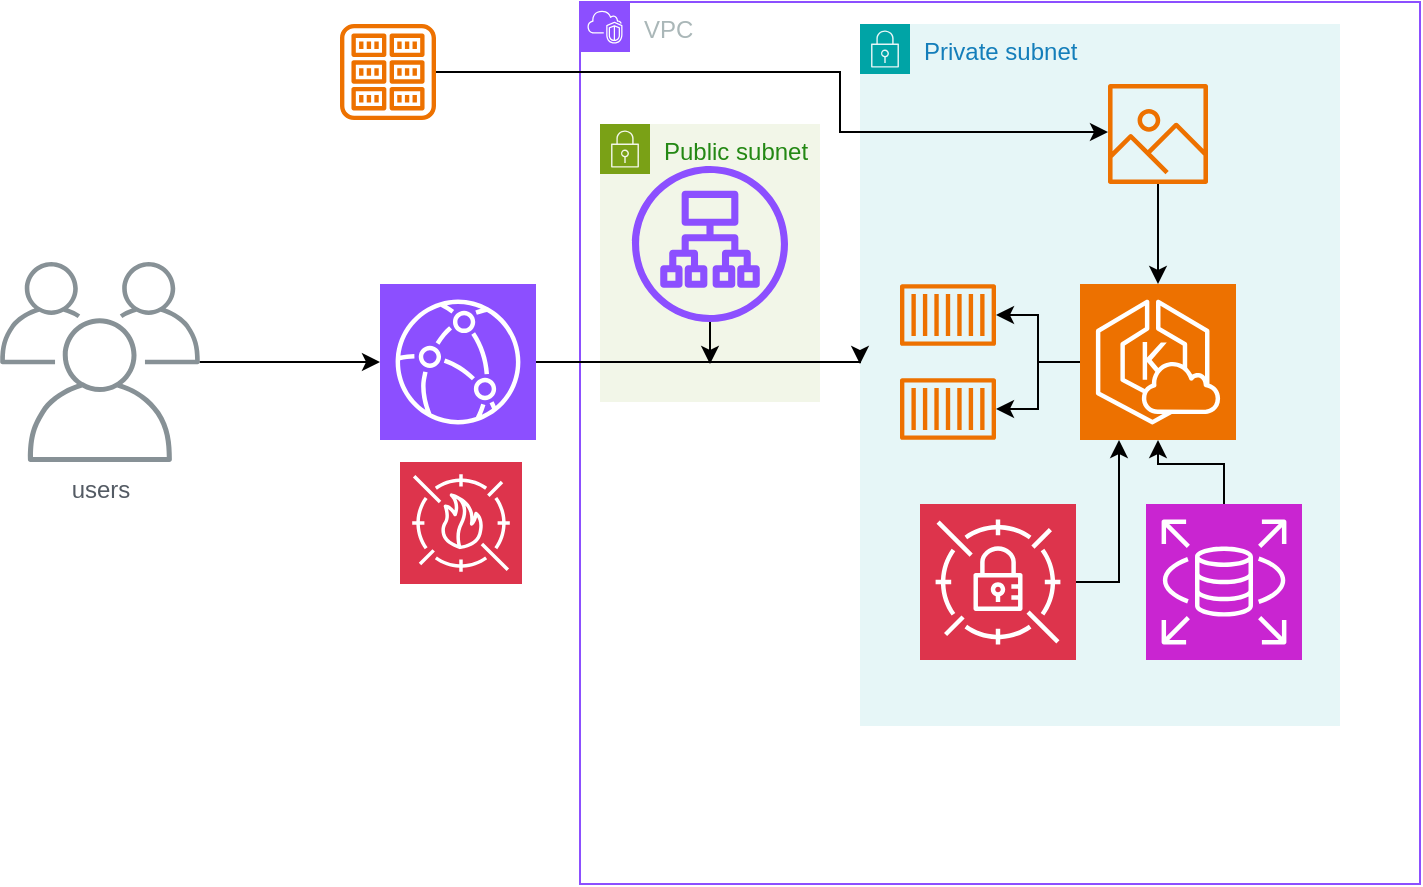<mxfile version="26.1.0">
  <diagram name="Page-1" id="HhcMIBHXNk6MgxZ09Wl_">
    <mxGraphModel dx="1247" dy="753" grid="1" gridSize="10" guides="1" tooltips="1" connect="1" arrows="1" fold="1" page="1" pageScale="1" pageWidth="827" pageHeight="1169" math="0" shadow="0">
      <root>
        <mxCell id="0" />
        <mxCell id="1" parent="0" />
        <mxCell id="f61mD6SyoXB9CqTmOYC6-40" value="VPC" style="points=[[0,0],[0.25,0],[0.5,0],[0.75,0],[1,0],[1,0.25],[1,0.5],[1,0.75],[1,1],[0.75,1],[0.5,1],[0.25,1],[0,1],[0,0.75],[0,0.5],[0,0.25]];outlineConnect=0;gradientColor=none;html=1;whiteSpace=wrap;fontSize=12;fontStyle=0;container=1;pointerEvents=0;collapsible=0;recursiveResize=0;shape=mxgraph.aws4.group;grIcon=mxgraph.aws4.group_vpc2;strokeColor=#8C4FFF;fillColor=none;verticalAlign=top;align=left;spacingLeft=30;fontColor=#AAB7B8;dashed=0;" vertex="1" parent="1">
          <mxGeometry x="380" y="19" width="420" height="441" as="geometry" />
        </mxCell>
        <mxCell id="f61mD6SyoXB9CqTmOYC6-39" value="Private subnet" style="points=[[0,0],[0.25,0],[0.5,0],[0.75,0],[1,0],[1,0.25],[1,0.5],[1,0.75],[1,1],[0.75,1],[0.5,1],[0.25,1],[0,1],[0,0.75],[0,0.5],[0,0.25]];outlineConnect=0;gradientColor=none;html=1;whiteSpace=wrap;fontSize=12;fontStyle=0;container=1;pointerEvents=0;collapsible=0;recursiveResize=0;shape=mxgraph.aws4.group;grIcon=mxgraph.aws4.group_security_group;grStroke=0;strokeColor=#00A4A6;fillColor=#E6F6F7;verticalAlign=top;align=left;spacingLeft=30;fontColor=#147EBA;dashed=0;" vertex="1" parent="f61mD6SyoXB9CqTmOYC6-40">
          <mxGeometry x="140" y="11" width="240" height="351" as="geometry" />
        </mxCell>
        <mxCell id="f61mD6SyoXB9CqTmOYC6-32" value="" style="sketch=0;points=[[0,0,0],[0.25,0,0],[0.5,0,0],[0.75,0,0],[1,0,0],[0,1,0],[0.25,1,0],[0.5,1,0],[0.75,1,0],[1,1,0],[0,0.25,0],[0,0.5,0],[0,0.75,0],[1,0.25,0],[1,0.5,0],[1,0.75,0]];outlineConnect=0;fontColor=#232F3E;fillColor=#DD344C;strokeColor=#ffffff;dashed=0;verticalLabelPosition=bottom;verticalAlign=top;align=center;html=1;fontSize=12;fontStyle=0;aspect=fixed;shape=mxgraph.aws4.resourceIcon;resIcon=mxgraph.aws4.secrets_manager;" vertex="1" parent="f61mD6SyoXB9CqTmOYC6-39">
          <mxGeometry x="30" y="240" width="78" height="78" as="geometry" />
        </mxCell>
        <mxCell id="f61mD6SyoXB9CqTmOYC6-30" value="" style="sketch=0;points=[[0,0,0],[0.25,0,0],[0.5,0,0],[0.75,0,0],[1,0,0],[0,1,0],[0.25,1,0],[0.5,1,0],[0.75,1,0],[1,1,0],[0,0.25,0],[0,0.5,0],[0,0.75,0],[1,0.25,0],[1,0.5,0],[1,0.75,0]];outlineConnect=0;fontColor=#232F3E;fillColor=#C925D1;strokeColor=#ffffff;dashed=0;verticalLabelPosition=bottom;verticalAlign=top;align=center;html=1;fontSize=12;fontStyle=0;aspect=fixed;shape=mxgraph.aws4.resourceIcon;resIcon=mxgraph.aws4.rds;" vertex="1" parent="f61mD6SyoXB9CqTmOYC6-39">
          <mxGeometry x="143" y="240" width="78" height="78" as="geometry" />
        </mxCell>
        <mxCell id="f61mD6SyoXB9CqTmOYC6-29" value="" style="sketch=0;outlineConnect=0;fontColor=#232F3E;gradientColor=none;fillColor=#ED7100;strokeColor=none;dashed=0;verticalLabelPosition=bottom;verticalAlign=top;align=center;html=1;fontSize=12;fontStyle=0;aspect=fixed;pointerEvents=1;shape=mxgraph.aws4.container_registry_image;" vertex="1" parent="f61mD6SyoXB9CqTmOYC6-39">
          <mxGeometry x="124" y="30" width="50" height="50" as="geometry" />
        </mxCell>
        <mxCell id="f61mD6SyoXB9CqTmOYC6-37" value="Public subnet" style="points=[[0,0],[0.25,0],[0.5,0],[0.75,0],[1,0],[1,0.25],[1,0.5],[1,0.75],[1,1],[0.75,1],[0.5,1],[0.25,1],[0,1],[0,0.75],[0,0.5],[0,0.25]];outlineConnect=0;gradientColor=none;html=1;whiteSpace=wrap;fontSize=12;fontStyle=0;container=1;pointerEvents=0;collapsible=0;recursiveResize=0;shape=mxgraph.aws4.group;grIcon=mxgraph.aws4.group_security_group;grStroke=0;strokeColor=#7AA116;fillColor=#F2F6E8;verticalAlign=top;align=left;spacingLeft=30;fontColor=#248814;dashed=0;" vertex="1" parent="f61mD6SyoXB9CqTmOYC6-40">
          <mxGeometry x="10" y="61" width="110" height="139" as="geometry" />
        </mxCell>
        <mxCell id="f61mD6SyoXB9CqTmOYC6-53" style="edgeStyle=orthogonalEdgeStyle;rounded=0;orthogonalLoop=1;jettySize=auto;html=1;" edge="1" parent="f61mD6SyoXB9CqTmOYC6-37" source="f61mD6SyoXB9CqTmOYC6-35">
          <mxGeometry relative="1" as="geometry">
            <mxPoint x="55" y="120.0" as="targetPoint" />
          </mxGeometry>
        </mxCell>
        <mxCell id="f61mD6SyoXB9CqTmOYC6-35" value="" style="sketch=0;outlineConnect=0;fontColor=#232F3E;gradientColor=none;fillColor=#8C4FFF;strokeColor=none;dashed=0;verticalLabelPosition=bottom;verticalAlign=top;align=center;html=1;fontSize=12;fontStyle=0;aspect=fixed;pointerEvents=1;shape=mxgraph.aws4.application_load_balancer;" vertex="1" parent="f61mD6SyoXB9CqTmOYC6-37">
          <mxGeometry x="16" y="21" width="78" height="78" as="geometry" />
        </mxCell>
        <mxCell id="f61mD6SyoXB9CqTmOYC6-49" style="edgeStyle=orthogonalEdgeStyle;rounded=0;orthogonalLoop=1;jettySize=auto;html=1;" edge="1" parent="1" source="f61mD6SyoXB9CqTmOYC6-25" target="f61mD6SyoXB9CqTmOYC6-26">
          <mxGeometry relative="1" as="geometry" />
        </mxCell>
        <mxCell id="f61mD6SyoXB9CqTmOYC6-50" style="edgeStyle=orthogonalEdgeStyle;rounded=0;orthogonalLoop=1;jettySize=auto;html=1;" edge="1" parent="1" source="f61mD6SyoXB9CqTmOYC6-25" target="f61mD6SyoXB9CqTmOYC6-27">
          <mxGeometry relative="1" as="geometry" />
        </mxCell>
        <mxCell id="f61mD6SyoXB9CqTmOYC6-25" value="" style="sketch=0;points=[[0,0,0],[0.25,0,0],[0.5,0,0],[0.75,0,0],[1,0,0],[0,1,0],[0.25,1,0],[0.5,1,0],[0.75,1,0],[1,1,0],[0,0.25,0],[0,0.5,0],[0,0.75,0],[1,0.25,0],[1,0.5,0],[1,0.75,0]];outlineConnect=0;fontColor=#232F3E;fillColor=#ED7100;strokeColor=#ffffff;dashed=0;verticalLabelPosition=bottom;verticalAlign=top;align=center;html=1;fontSize=12;fontStyle=0;aspect=fixed;shape=mxgraph.aws4.resourceIcon;resIcon=mxgraph.aws4.eks_cloud;" vertex="1" parent="1">
          <mxGeometry x="630" y="160" width="78" height="78" as="geometry" />
        </mxCell>
        <mxCell id="f61mD6SyoXB9CqTmOYC6-26" value="" style="sketch=0;outlineConnect=0;fontColor=#232F3E;gradientColor=none;fillColor=#ED7100;strokeColor=none;dashed=0;verticalLabelPosition=bottom;verticalAlign=top;align=center;html=1;fontSize=12;fontStyle=0;aspect=fixed;pointerEvents=1;shape=mxgraph.aws4.container_1;" vertex="1" parent="1">
          <mxGeometry x="540" y="160" width="48" height="31" as="geometry" />
        </mxCell>
        <mxCell id="f61mD6SyoXB9CqTmOYC6-27" value="" style="sketch=0;outlineConnect=0;fontColor=#232F3E;gradientColor=none;fillColor=#ED7100;strokeColor=none;dashed=0;verticalLabelPosition=bottom;verticalAlign=top;align=center;html=1;fontSize=12;fontStyle=0;aspect=fixed;pointerEvents=1;shape=mxgraph.aws4.container_1;" vertex="1" parent="1">
          <mxGeometry x="540" y="207" width="48" height="31" as="geometry" />
        </mxCell>
        <mxCell id="f61mD6SyoXB9CqTmOYC6-33" value="" style="sketch=0;points=[[0,0,0],[0.25,0,0],[0.5,0,0],[0.75,0,0],[1,0,0],[0,1,0],[0.25,1,0],[0.5,1,0],[0.75,1,0],[1,1,0],[0,0.25,0],[0,0.5,0],[0,0.75,0],[1,0.25,0],[1,0.5,0],[1,0.75,0]];outlineConnect=0;fontColor=#232F3E;fillColor=#DD344C;strokeColor=#ffffff;dashed=0;verticalLabelPosition=bottom;verticalAlign=top;align=center;html=1;fontSize=12;fontStyle=0;aspect=fixed;shape=mxgraph.aws4.resourceIcon;resIcon=mxgraph.aws4.waf;" vertex="1" parent="1">
          <mxGeometry x="290" y="249" width="61" height="61" as="geometry" />
        </mxCell>
        <mxCell id="f61mD6SyoXB9CqTmOYC6-45" style="edgeStyle=orthogonalEdgeStyle;rounded=0;orthogonalLoop=1;jettySize=auto;html=1;exitX=1;exitY=0.5;exitDx=0;exitDy=0;exitPerimeter=0;" edge="1" parent="1" source="f61mD6SyoXB9CqTmOYC6-34">
          <mxGeometry relative="1" as="geometry">
            <mxPoint x="520" y="200" as="targetPoint" />
            <Array as="points">
              <mxPoint x="520" y="199" />
            </Array>
          </mxGeometry>
        </mxCell>
        <mxCell id="f61mD6SyoXB9CqTmOYC6-34" value="" style="sketch=0;points=[[0,0,0],[0.25,0,0],[0.5,0,0],[0.75,0,0],[1,0,0],[0,1,0],[0.25,1,0],[0.5,1,0],[0.75,1,0],[1,1,0],[0,0.25,0],[0,0.5,0],[0,0.75,0],[1,0.25,0],[1,0.5,0],[1,0.75,0]];outlineConnect=0;fontColor=#232F3E;fillColor=#8C4FFF;strokeColor=#ffffff;dashed=0;verticalLabelPosition=bottom;verticalAlign=top;align=center;html=1;fontSize=12;fontStyle=0;aspect=fixed;shape=mxgraph.aws4.resourceIcon;resIcon=mxgraph.aws4.cloudfront;" vertex="1" parent="1">
          <mxGeometry x="280" y="160" width="78" height="78" as="geometry" />
        </mxCell>
        <mxCell id="f61mD6SyoXB9CqTmOYC6-36" value="users" style="sketch=0;outlineConnect=0;gradientColor=none;fontColor=#545B64;strokeColor=none;fillColor=#879196;dashed=0;verticalLabelPosition=bottom;verticalAlign=top;align=center;html=1;fontSize=12;fontStyle=0;aspect=fixed;shape=mxgraph.aws4.illustration_users;pointerEvents=1" vertex="1" parent="1">
          <mxGeometry x="90" y="149" width="100" height="100" as="geometry" />
        </mxCell>
        <mxCell id="f61mD6SyoXB9CqTmOYC6-46" style="edgeStyle=orthogonalEdgeStyle;rounded=0;orthogonalLoop=1;jettySize=auto;html=1;entryX=0;entryY=0.5;entryDx=0;entryDy=0;entryPerimeter=0;" edge="1" parent="1" source="f61mD6SyoXB9CqTmOYC6-36" target="f61mD6SyoXB9CqTmOYC6-34">
          <mxGeometry relative="1" as="geometry" />
        </mxCell>
        <mxCell id="f61mD6SyoXB9CqTmOYC6-47" style="edgeStyle=orthogonalEdgeStyle;rounded=0;orthogonalLoop=1;jettySize=auto;html=1;" edge="1" parent="1" source="f61mD6SyoXB9CqTmOYC6-28" target="f61mD6SyoXB9CqTmOYC6-29">
          <mxGeometry relative="1" as="geometry">
            <Array as="points">
              <mxPoint x="510" y="54" />
              <mxPoint x="510" y="84" />
            </Array>
          </mxGeometry>
        </mxCell>
        <mxCell id="f61mD6SyoXB9CqTmOYC6-28" value="" style="sketch=0;outlineConnect=0;fontColor=#232F3E;gradientColor=none;fillColor=#ED7100;strokeColor=none;dashed=0;verticalLabelPosition=bottom;verticalAlign=top;align=center;html=1;fontSize=12;fontStyle=0;aspect=fixed;pointerEvents=1;shape=mxgraph.aws4.registry;" vertex="1" parent="1">
          <mxGeometry x="260" y="30" width="48" height="48" as="geometry" />
        </mxCell>
        <mxCell id="f61mD6SyoXB9CqTmOYC6-48" style="edgeStyle=orthogonalEdgeStyle;rounded=0;orthogonalLoop=1;jettySize=auto;html=1;entryX=0.5;entryY=0;entryDx=0;entryDy=0;entryPerimeter=0;" edge="1" parent="1" source="f61mD6SyoXB9CqTmOYC6-29" target="f61mD6SyoXB9CqTmOYC6-25">
          <mxGeometry relative="1" as="geometry" />
        </mxCell>
        <mxCell id="f61mD6SyoXB9CqTmOYC6-51" style="edgeStyle=orthogonalEdgeStyle;rounded=0;orthogonalLoop=1;jettySize=auto;html=1;" edge="1" parent="1" source="f61mD6SyoXB9CqTmOYC6-30" target="f61mD6SyoXB9CqTmOYC6-25">
          <mxGeometry relative="1" as="geometry" />
        </mxCell>
        <mxCell id="f61mD6SyoXB9CqTmOYC6-52" style="edgeStyle=orthogonalEdgeStyle;rounded=0;orthogonalLoop=1;jettySize=auto;html=1;entryX=0.25;entryY=1;entryDx=0;entryDy=0;entryPerimeter=0;" edge="1" parent="1" source="f61mD6SyoXB9CqTmOYC6-32" target="f61mD6SyoXB9CqTmOYC6-25">
          <mxGeometry relative="1" as="geometry" />
        </mxCell>
      </root>
    </mxGraphModel>
  </diagram>
</mxfile>
